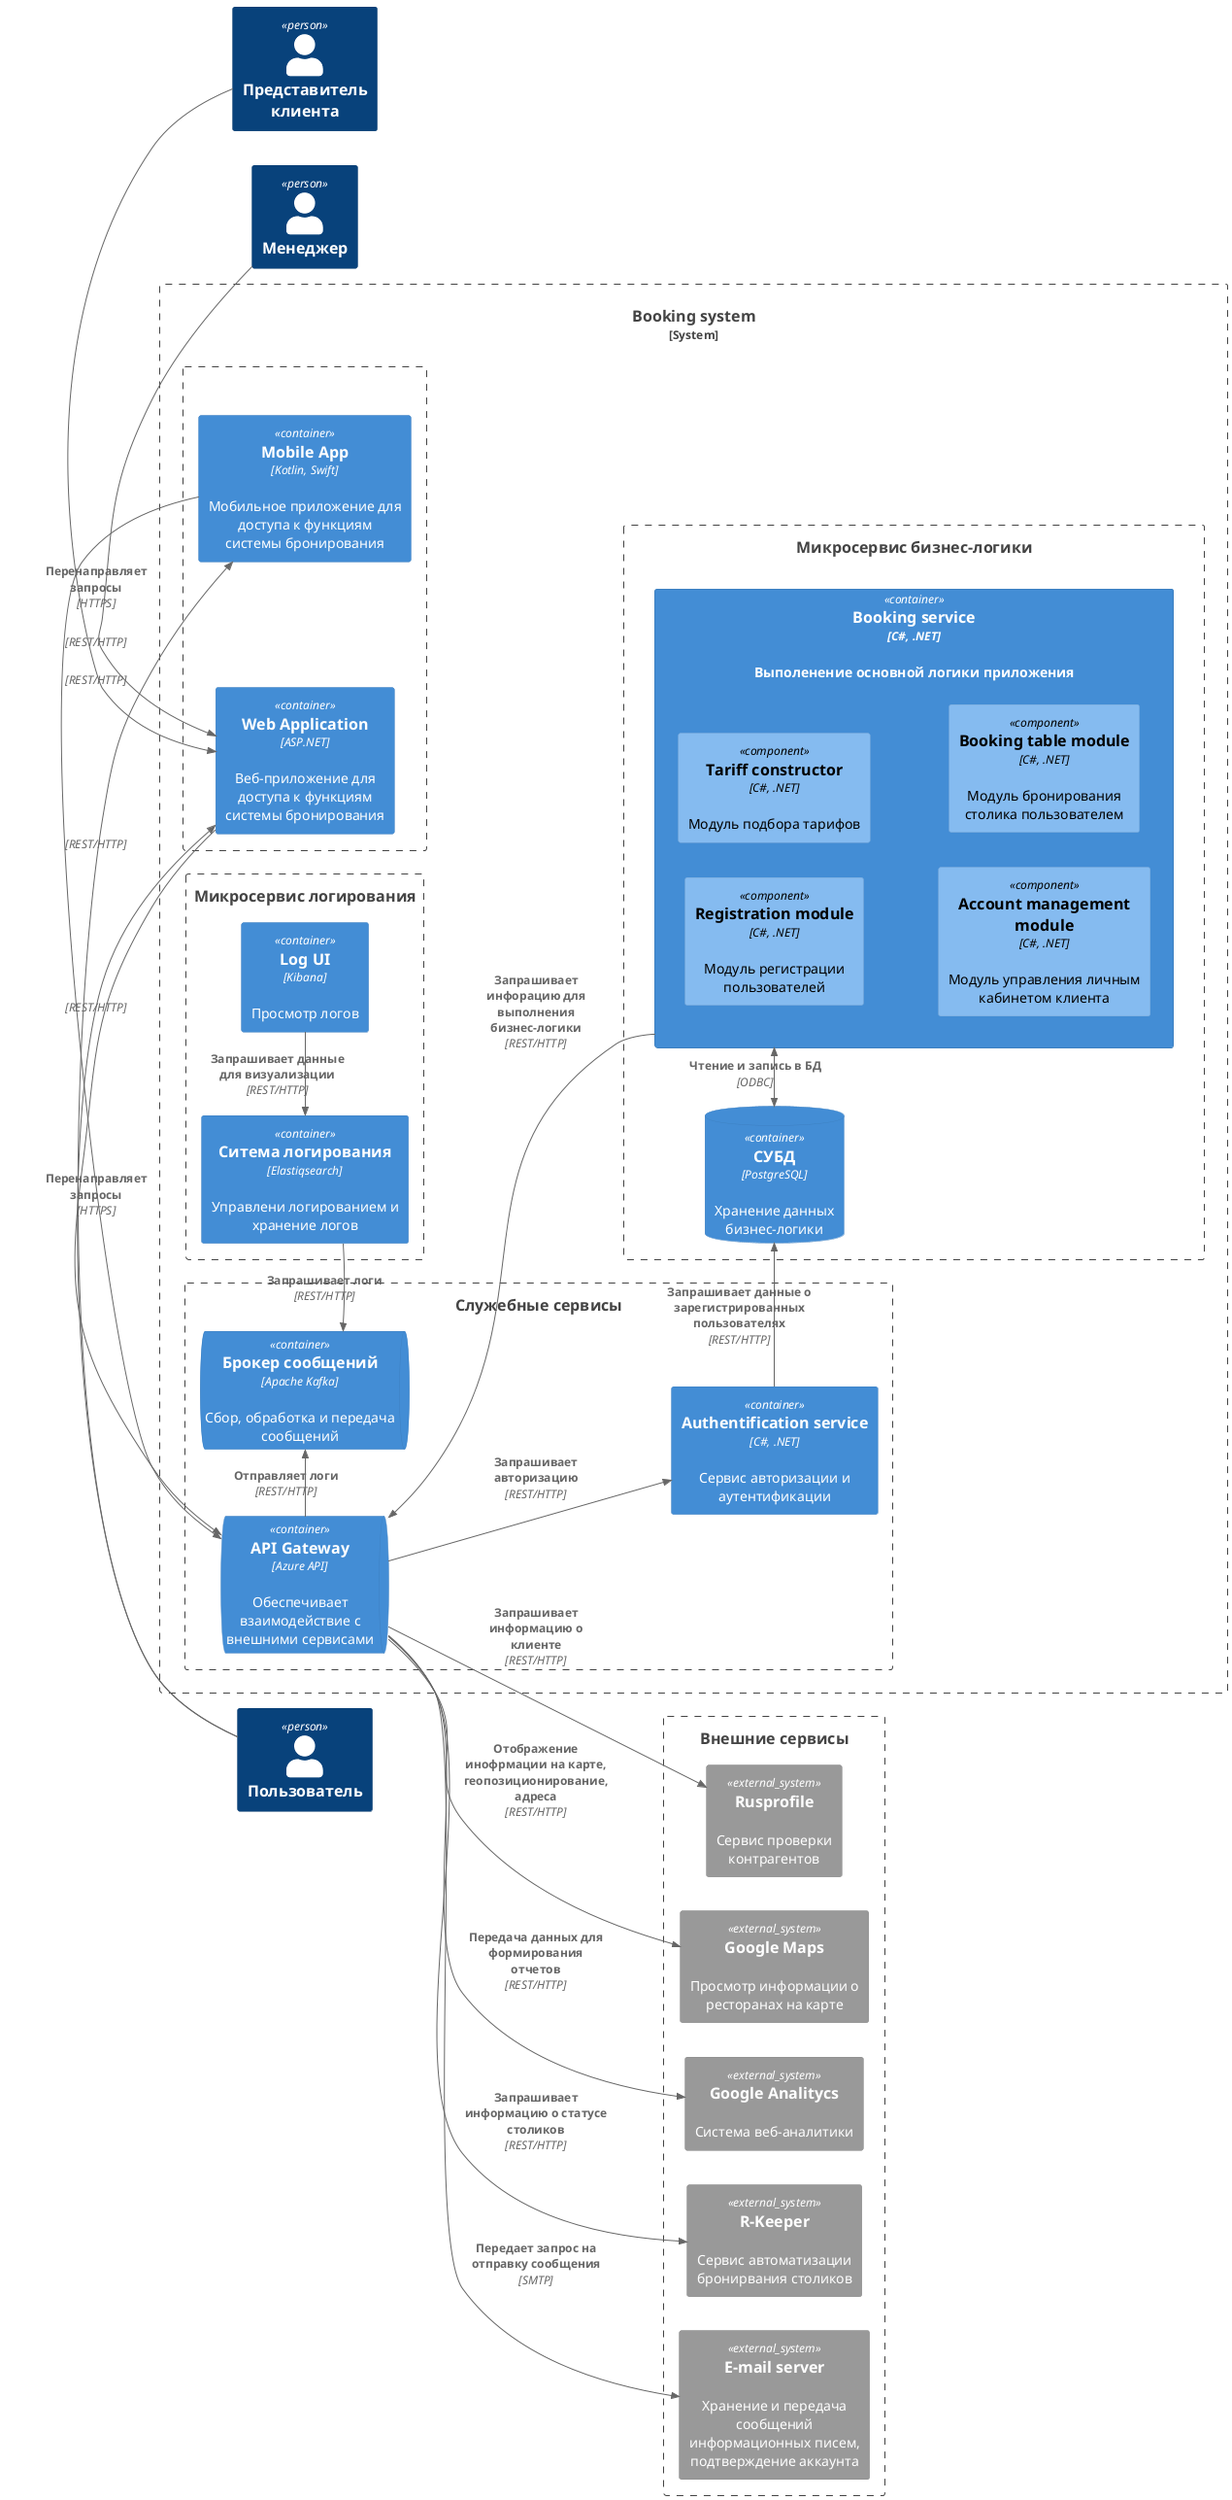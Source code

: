 @startuml

!include <C4/C4_Container>
!include <C4/C4_Component>
LAYOUT_LANDSCAPE()
'skinparam Linetype ortho
'skinparam linetype polyline
'skinparam wrapWidth 300


Person(manager, "Менеджер")
Person(client, "Представитель клиента")
Person(user, "Пользователь")

System_Boundary(bookingSystem, "Booking system"){
    Boundary(views, "") {
       Container(webUI, "Web Application", "ASP.NET", "Веб-приложение для доступа к функциям системы бронирования")
       Container(mobileApp, "Mobile App", "Kotlin, Swift", "Мобильное приложение для доступа к функциям системы бронирования") 
    }
    Boundary(businessLogic, "Микросервис бизнес-логики") {
        Container(bookingService, "Booking service","C#, .NET", "Выполенение основной логики приложения") {
        Component(registration, "Registration module", "C#, .NET", "Модуль регистрации пользователей")
        Component(tariff, "Tariff constructor", "C#, .NET", "Модуль подбора тарифов") 
        Component(clientLK, "Account management module", "C#, .NET", "Модуль управления личным кабинетом клиента")
        Component(bookingTable, "Booking table module", "C#, .NET", "Модуль бронирования столика пользователем")
        }
        ContainerDb(db, "СУБД", "PostgreSQL", "Хранение данных бизнес-логики")
    }
    Boundary(service, "Микросервис логирования") {
        Container(logUI, "Log UI", "Kibana", "Просмотр логов")
        Container(log, "Ситема логирования", "Elastiqsearch", "Управлени логированием и хранение логов")
    }
    Boundary(admin, "Служебные сервисы") {
        Container(auth, "Authentification service", "C#, .NET", "Сервис авторизации и аутентификации")
        ContainerQueue(api, "API Gateway", "Azure API", "Обеспечивает взаимодействие с внешними сервисами")
        ContainerQueue(kafka, "Брокер сообщений", "Apache Kafka", "Сбор, обработка и передача сообщений")
    }
}
Boundary(systemsExt, "Внешние сервисы"){
    System_Ext(rusprofile, "Rusprofile", "Сервис проверки контрагентов")
    System_Ext(maps, "Google Maps", "Просмотр информации о ресторанах на карте")
    System_Ext(analitics, "Google Analitycs", "Система веб-аналитики")
    'System_Ext(dadata, "DaData", "Получение информации о клиентах и контрагентах")
    System_Ext(rkeeper, "R-Keeper", "Сервис автоматизации бронирвания столиков")
    System_Ext(email, "E-mail server", "Хранение и передача сообщений информационных писем, подтверждение аккаунта")
}

'Lay_D(rkeeper, email)
'Lay_D(email, rusprofile)
'Lay_D(rusprofile, analitics)
'Lay_D(analitics, maps)
'Lay_D(dadata, maps)
'Lay_Distance(bookingSystem, systemsExt, 2)

Rel_D(user, mobileApp, " ", REST/HTTP)
Rel_D(user, webUI, " ", REST/HTTP)
Rel_D(manager, webUI, " ", REST/HTTP)
Rel_D(client, webUI, " ", REST/HTTP)

Rel_D(mobileApp, api, "Перенаправляет запросы", "HTTPS")
Rel_D(webUI, api, "Перенаправляет запросы", "HTTPS")
Rel_U(bookingService, api, "Запрашивает инфорацию для выполнения бизнес-логики", "REST/HTTP")
BiRel_D(bookingService, db, "Чтение и запись в БД", "ODBC")
Rel_U(logUI, log, "Запрашивает данные для визуализации", "REST/HTTP")
Rel(api, auth, "Запрашивает авторизацию", "REST/HTTP")
Rel_D(api, kafka, "Отправляет логи", "REST/HTTP")
Rel_D(log, kafka, "Запрашивает логи", "REST/HTTP")
Rel_D(auth, db, "Запрашивает данные о зарегистрированных пользователях", "REST/HTTP")

Rel(api, rkeeper, "Запрашивает информацию о статусе столиков", "REST/HTTP")
Rel(api, email, "Передает запрос на отправку сообщения", "SMTP")
Rel(api, rusprofile, "Запрашивает информацию о клиенте", "REST/HTTP")
'Rel_D(api, dadata, "Запрос информации о клиентах и контрагентах", "REST/HTTP")
Rel(api, maps, "Отображение инофрмации на карте, геопозиционирование, адреса", "REST/HTTP")
Rel(api, analitics, "Передача данных для формирования отчетов", "REST/HTTP")

@enduml
